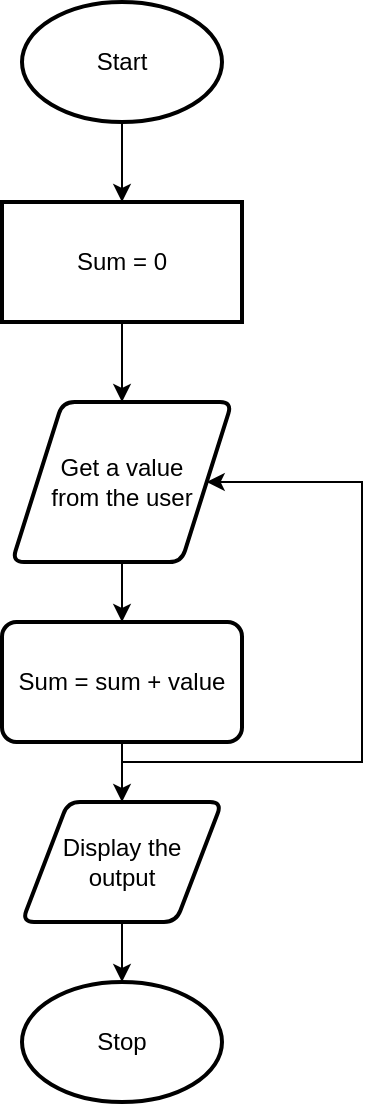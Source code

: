 <mxfile version="24.7.7">
  <diagram name="Page-1" id="xBGUBwGE6hRbUcBns2iN">
    <mxGraphModel dx="542" dy="681" grid="1" gridSize="10" guides="1" tooltips="1" connect="1" arrows="1" fold="1" page="1" pageScale="1" pageWidth="850" pageHeight="1100" math="0" shadow="0">
      <root>
        <mxCell id="0" />
        <mxCell id="1" parent="0" />
        <mxCell id="JDtejok1dp9pRjPnZoOh-22" value="" style="edgeStyle=orthogonalEdgeStyle;rounded=0;orthogonalLoop=1;jettySize=auto;html=1;" edge="1" parent="1" source="JDtejok1dp9pRjPnZoOh-20" target="JDtejok1dp9pRjPnZoOh-21">
          <mxGeometry relative="1" as="geometry" />
        </mxCell>
        <mxCell id="JDtejok1dp9pRjPnZoOh-20" value="Start" style="strokeWidth=2;html=1;shape=mxgraph.flowchart.start_1;whiteSpace=wrap;" vertex="1" parent="1">
          <mxGeometry x="150" y="60" width="100" height="60" as="geometry" />
        </mxCell>
        <mxCell id="JDtejok1dp9pRjPnZoOh-24" value="" style="edgeStyle=orthogonalEdgeStyle;rounded=0;orthogonalLoop=1;jettySize=auto;html=1;" edge="1" parent="1" source="JDtejok1dp9pRjPnZoOh-21" target="JDtejok1dp9pRjPnZoOh-23">
          <mxGeometry relative="1" as="geometry" />
        </mxCell>
        <mxCell id="JDtejok1dp9pRjPnZoOh-21" value="Sum = 0" style="whiteSpace=wrap;html=1;strokeWidth=2;" vertex="1" parent="1">
          <mxGeometry x="140" y="160" width="120" height="60" as="geometry" />
        </mxCell>
        <mxCell id="JDtejok1dp9pRjPnZoOh-26" value="" style="edgeStyle=orthogonalEdgeStyle;rounded=0;orthogonalLoop=1;jettySize=auto;html=1;" edge="1" parent="1" source="JDtejok1dp9pRjPnZoOh-23" target="JDtejok1dp9pRjPnZoOh-25">
          <mxGeometry relative="1" as="geometry" />
        </mxCell>
        <mxCell id="JDtejok1dp9pRjPnZoOh-23" value="Get a value &lt;br&gt;from the user" style="shape=parallelogram;html=1;strokeWidth=2;perimeter=parallelogramPerimeter;whiteSpace=wrap;rounded=1;arcSize=12;size=0.23;" vertex="1" parent="1">
          <mxGeometry x="145" y="260" width="110" height="80" as="geometry" />
        </mxCell>
        <mxCell id="JDtejok1dp9pRjPnZoOh-28" value="" style="edgeStyle=orthogonalEdgeStyle;rounded=0;orthogonalLoop=1;jettySize=auto;html=1;" edge="1" parent="1" source="JDtejok1dp9pRjPnZoOh-25" target="JDtejok1dp9pRjPnZoOh-27">
          <mxGeometry relative="1" as="geometry" />
        </mxCell>
        <mxCell id="JDtejok1dp9pRjPnZoOh-33" style="edgeStyle=orthogonalEdgeStyle;rounded=0;orthogonalLoop=1;jettySize=auto;html=1;entryX=1;entryY=0.5;entryDx=0;entryDy=0;" edge="1" parent="1" target="JDtejok1dp9pRjPnZoOh-23">
          <mxGeometry relative="1" as="geometry">
            <mxPoint x="370" y="300" as="targetPoint" />
            <mxPoint x="200" y="440" as="sourcePoint" />
            <Array as="points">
              <mxPoint x="320" y="440" />
              <mxPoint x="320" y="300" />
            </Array>
          </mxGeometry>
        </mxCell>
        <mxCell id="JDtejok1dp9pRjPnZoOh-25" value="Sum = sum + value" style="whiteSpace=wrap;html=1;strokeWidth=2;rounded=1;arcSize=12;" vertex="1" parent="1">
          <mxGeometry x="140" y="370" width="120" height="60" as="geometry" />
        </mxCell>
        <mxCell id="JDtejok1dp9pRjPnZoOh-30" value="" style="edgeStyle=orthogonalEdgeStyle;rounded=0;orthogonalLoop=1;jettySize=auto;html=1;" edge="1" parent="1" source="JDtejok1dp9pRjPnZoOh-27" target="JDtejok1dp9pRjPnZoOh-29">
          <mxGeometry relative="1" as="geometry" />
        </mxCell>
        <mxCell id="JDtejok1dp9pRjPnZoOh-27" value="Display the &lt;br&gt;output" style="shape=parallelogram;html=1;strokeWidth=2;perimeter=parallelogramPerimeter;whiteSpace=wrap;rounded=1;arcSize=12;size=0.23;" vertex="1" parent="1">
          <mxGeometry x="150" y="460" width="100" height="60" as="geometry" />
        </mxCell>
        <mxCell id="JDtejok1dp9pRjPnZoOh-29" value="Stop" style="strokeWidth=2;html=1;shape=mxgraph.flowchart.start_1;whiteSpace=wrap;" vertex="1" parent="1">
          <mxGeometry x="150" y="550" width="100" height="60" as="geometry" />
        </mxCell>
      </root>
    </mxGraphModel>
  </diagram>
</mxfile>
